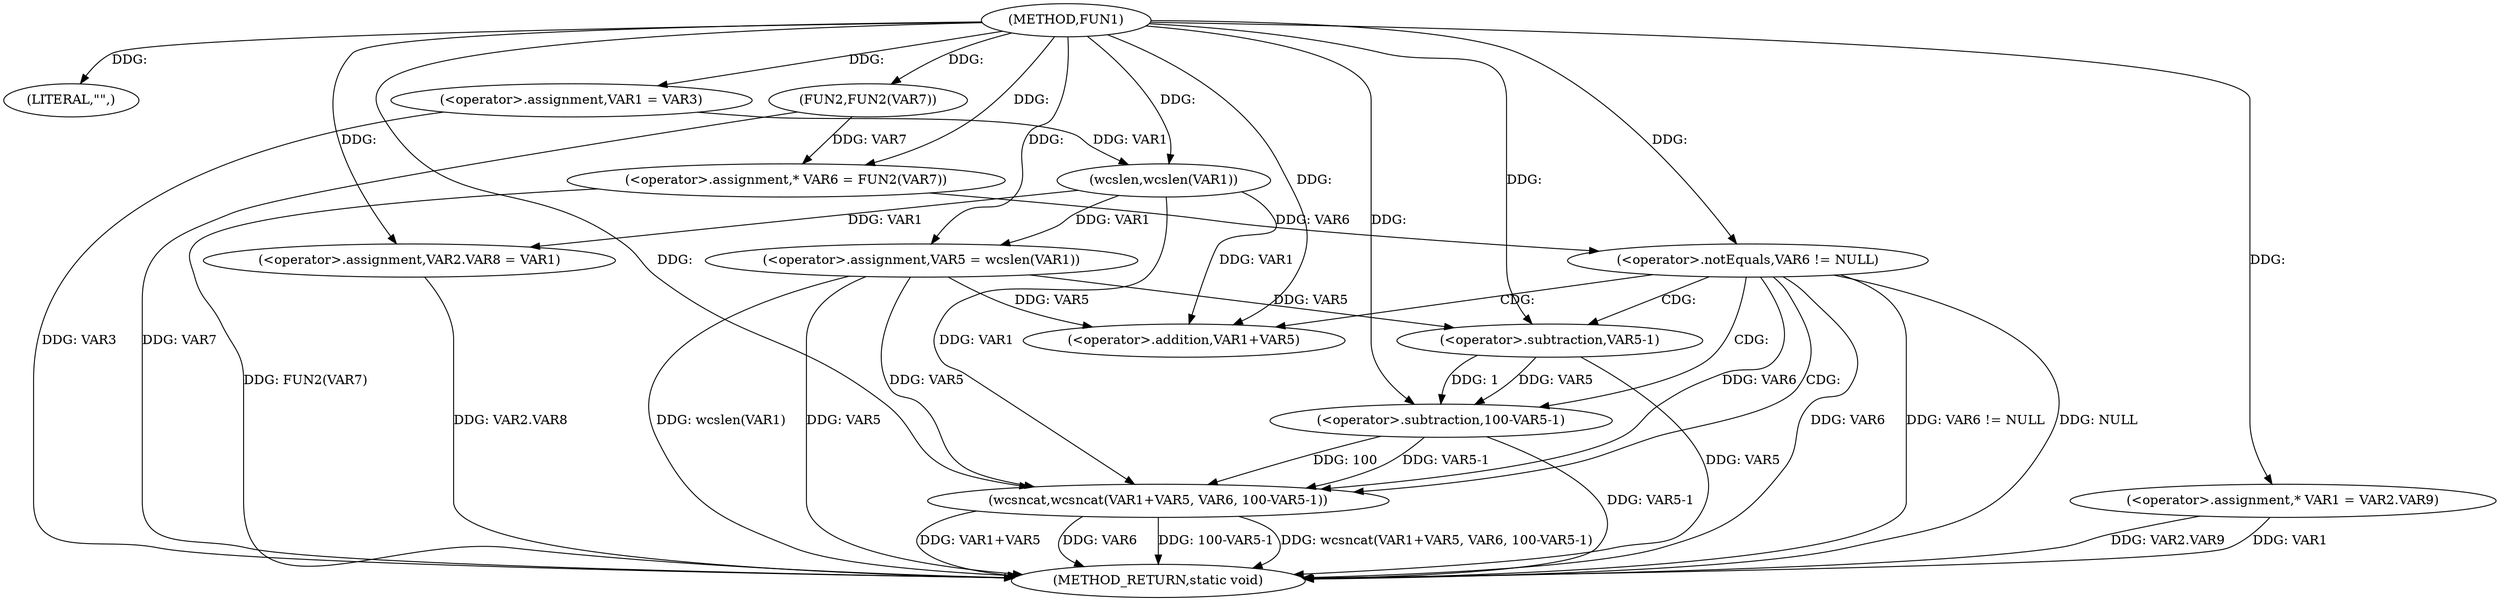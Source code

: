 digraph FUN1 {  
"1000100" [label = "(METHOD,FUN1)" ]
"1000146" [label = "(METHOD_RETURN,static void)" ]
"1000104" [label = "(LITERAL,\"\",)" ]
"1000105" [label = "(<operator>.assignment,VAR1 = VAR3)" ]
"1000110" [label = "(<operator>.assignment,VAR5 = wcslen(VAR1))" ]
"1000112" [label = "(wcslen,wcslen(VAR1))" ]
"1000115" [label = "(<operator>.assignment,* VAR6 = FUN2(VAR7))" ]
"1000117" [label = "(FUN2,FUN2(VAR7))" ]
"1000120" [label = "(<operator>.notEquals,VAR6 != NULL)" ]
"1000124" [label = "(wcsncat,wcsncat(VAR1+VAR5, VAR6, 100-VAR5-1))" ]
"1000125" [label = "(<operator>.addition,VAR1+VAR5)" ]
"1000129" [label = "(<operator>.subtraction,100-VAR5-1)" ]
"1000131" [label = "(<operator>.subtraction,VAR5-1)" ]
"1000134" [label = "(<operator>.assignment,VAR2.VAR8 = VAR1)" ]
"1000141" [label = "(<operator>.assignment,* VAR1 = VAR2.VAR9)" ]
  "1000115" -> "1000146"  [ label = "DDG: FUN2(VAR7)"] 
  "1000141" -> "1000146"  [ label = "DDG: VAR1"] 
  "1000124" -> "1000146"  [ label = "DDG: VAR1+VAR5"] 
  "1000105" -> "1000146"  [ label = "DDG: VAR3"] 
  "1000117" -> "1000146"  [ label = "DDG: VAR7"] 
  "1000110" -> "1000146"  [ label = "DDG: wcslen(VAR1)"] 
  "1000124" -> "1000146"  [ label = "DDG: VAR6"] 
  "1000110" -> "1000146"  [ label = "DDG: VAR5"] 
  "1000131" -> "1000146"  [ label = "DDG: VAR5"] 
  "1000124" -> "1000146"  [ label = "DDG: 100-VAR5-1"] 
  "1000120" -> "1000146"  [ label = "DDG: VAR6"] 
  "1000134" -> "1000146"  [ label = "DDG: VAR2.VAR8"] 
  "1000120" -> "1000146"  [ label = "DDG: VAR6 != NULL"] 
  "1000141" -> "1000146"  [ label = "DDG: VAR2.VAR9"] 
  "1000120" -> "1000146"  [ label = "DDG: NULL"] 
  "1000129" -> "1000146"  [ label = "DDG: VAR5-1"] 
  "1000124" -> "1000146"  [ label = "DDG: wcsncat(VAR1+VAR5, VAR6, 100-VAR5-1)"] 
  "1000100" -> "1000104"  [ label = "DDG: "] 
  "1000100" -> "1000105"  [ label = "DDG: "] 
  "1000112" -> "1000110"  [ label = "DDG: VAR1"] 
  "1000100" -> "1000110"  [ label = "DDG: "] 
  "1000105" -> "1000112"  [ label = "DDG: VAR1"] 
  "1000100" -> "1000112"  [ label = "DDG: "] 
  "1000117" -> "1000115"  [ label = "DDG: VAR7"] 
  "1000100" -> "1000115"  [ label = "DDG: "] 
  "1000100" -> "1000117"  [ label = "DDG: "] 
  "1000115" -> "1000120"  [ label = "DDG: VAR6"] 
  "1000100" -> "1000120"  [ label = "DDG: "] 
  "1000112" -> "1000124"  [ label = "DDG: VAR1"] 
  "1000100" -> "1000124"  [ label = "DDG: "] 
  "1000110" -> "1000124"  [ label = "DDG: VAR5"] 
  "1000112" -> "1000125"  [ label = "DDG: VAR1"] 
  "1000100" -> "1000125"  [ label = "DDG: "] 
  "1000110" -> "1000125"  [ label = "DDG: VAR5"] 
  "1000120" -> "1000124"  [ label = "DDG: VAR6"] 
  "1000129" -> "1000124"  [ label = "DDG: 100"] 
  "1000129" -> "1000124"  [ label = "DDG: VAR5-1"] 
  "1000100" -> "1000129"  [ label = "DDG: "] 
  "1000131" -> "1000129"  [ label = "DDG: VAR5"] 
  "1000131" -> "1000129"  [ label = "DDG: 1"] 
  "1000100" -> "1000131"  [ label = "DDG: "] 
  "1000110" -> "1000131"  [ label = "DDG: VAR5"] 
  "1000112" -> "1000134"  [ label = "DDG: VAR1"] 
  "1000100" -> "1000134"  [ label = "DDG: "] 
  "1000100" -> "1000141"  [ label = "DDG: "] 
  "1000120" -> "1000129"  [ label = "CDG: "] 
  "1000120" -> "1000124"  [ label = "CDG: "] 
  "1000120" -> "1000125"  [ label = "CDG: "] 
  "1000120" -> "1000131"  [ label = "CDG: "] 
}

